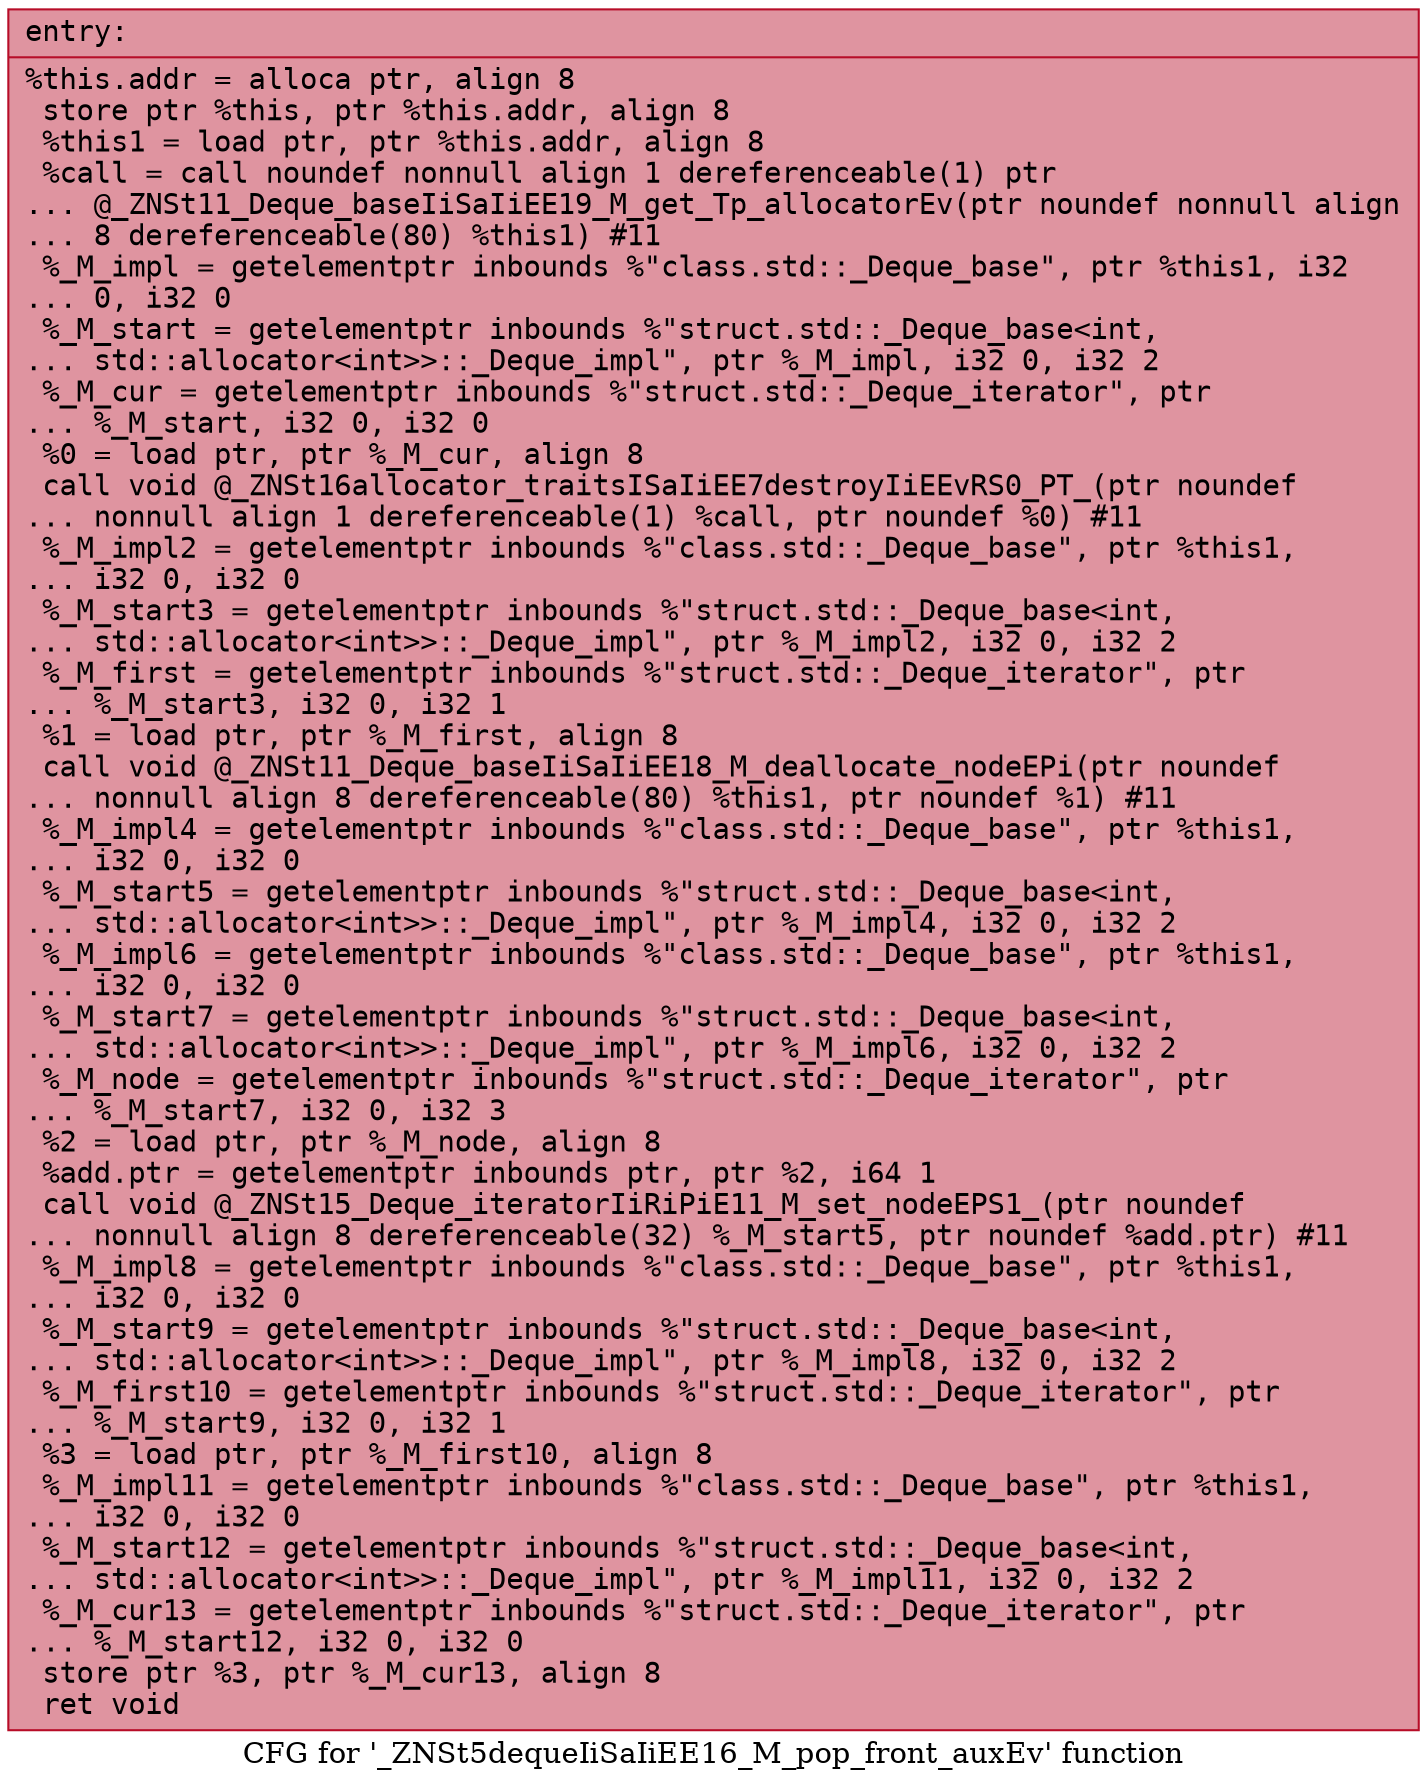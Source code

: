 digraph "CFG for '_ZNSt5dequeIiSaIiEE16_M_pop_front_auxEv' function" {
	label="CFG for '_ZNSt5dequeIiSaIiEE16_M_pop_front_auxEv' function";

	Node0x56461947bb10 [shape=record,color="#b70d28ff", style=filled, fillcolor="#b70d2870" fontname="Courier",label="{entry:\l|  %this.addr = alloca ptr, align 8\l  store ptr %this, ptr %this.addr, align 8\l  %this1 = load ptr, ptr %this.addr, align 8\l  %call = call noundef nonnull align 1 dereferenceable(1) ptr\l... @_ZNSt11_Deque_baseIiSaIiEE19_M_get_Tp_allocatorEv(ptr noundef nonnull align\l... 8 dereferenceable(80) %this1) #11\l  %_M_impl = getelementptr inbounds %\"class.std::_Deque_base\", ptr %this1, i32\l... 0, i32 0\l  %_M_start = getelementptr inbounds %\"struct.std::_Deque_base\<int,\l... std::allocator\<int\>\>::_Deque_impl\", ptr %_M_impl, i32 0, i32 2\l  %_M_cur = getelementptr inbounds %\"struct.std::_Deque_iterator\", ptr\l... %_M_start, i32 0, i32 0\l  %0 = load ptr, ptr %_M_cur, align 8\l  call void @_ZNSt16allocator_traitsISaIiEE7destroyIiEEvRS0_PT_(ptr noundef\l... nonnull align 1 dereferenceable(1) %call, ptr noundef %0) #11\l  %_M_impl2 = getelementptr inbounds %\"class.std::_Deque_base\", ptr %this1,\l... i32 0, i32 0\l  %_M_start3 = getelementptr inbounds %\"struct.std::_Deque_base\<int,\l... std::allocator\<int\>\>::_Deque_impl\", ptr %_M_impl2, i32 0, i32 2\l  %_M_first = getelementptr inbounds %\"struct.std::_Deque_iterator\", ptr\l... %_M_start3, i32 0, i32 1\l  %1 = load ptr, ptr %_M_first, align 8\l  call void @_ZNSt11_Deque_baseIiSaIiEE18_M_deallocate_nodeEPi(ptr noundef\l... nonnull align 8 dereferenceable(80) %this1, ptr noundef %1) #11\l  %_M_impl4 = getelementptr inbounds %\"class.std::_Deque_base\", ptr %this1,\l... i32 0, i32 0\l  %_M_start5 = getelementptr inbounds %\"struct.std::_Deque_base\<int,\l... std::allocator\<int\>\>::_Deque_impl\", ptr %_M_impl4, i32 0, i32 2\l  %_M_impl6 = getelementptr inbounds %\"class.std::_Deque_base\", ptr %this1,\l... i32 0, i32 0\l  %_M_start7 = getelementptr inbounds %\"struct.std::_Deque_base\<int,\l... std::allocator\<int\>\>::_Deque_impl\", ptr %_M_impl6, i32 0, i32 2\l  %_M_node = getelementptr inbounds %\"struct.std::_Deque_iterator\", ptr\l... %_M_start7, i32 0, i32 3\l  %2 = load ptr, ptr %_M_node, align 8\l  %add.ptr = getelementptr inbounds ptr, ptr %2, i64 1\l  call void @_ZNSt15_Deque_iteratorIiRiPiE11_M_set_nodeEPS1_(ptr noundef\l... nonnull align 8 dereferenceable(32) %_M_start5, ptr noundef %add.ptr) #11\l  %_M_impl8 = getelementptr inbounds %\"class.std::_Deque_base\", ptr %this1,\l... i32 0, i32 0\l  %_M_start9 = getelementptr inbounds %\"struct.std::_Deque_base\<int,\l... std::allocator\<int\>\>::_Deque_impl\", ptr %_M_impl8, i32 0, i32 2\l  %_M_first10 = getelementptr inbounds %\"struct.std::_Deque_iterator\", ptr\l... %_M_start9, i32 0, i32 1\l  %3 = load ptr, ptr %_M_first10, align 8\l  %_M_impl11 = getelementptr inbounds %\"class.std::_Deque_base\", ptr %this1,\l... i32 0, i32 0\l  %_M_start12 = getelementptr inbounds %\"struct.std::_Deque_base\<int,\l... std::allocator\<int\>\>::_Deque_impl\", ptr %_M_impl11, i32 0, i32 2\l  %_M_cur13 = getelementptr inbounds %\"struct.std::_Deque_iterator\", ptr\l... %_M_start12, i32 0, i32 0\l  store ptr %3, ptr %_M_cur13, align 8\l  ret void\l}"];
}
